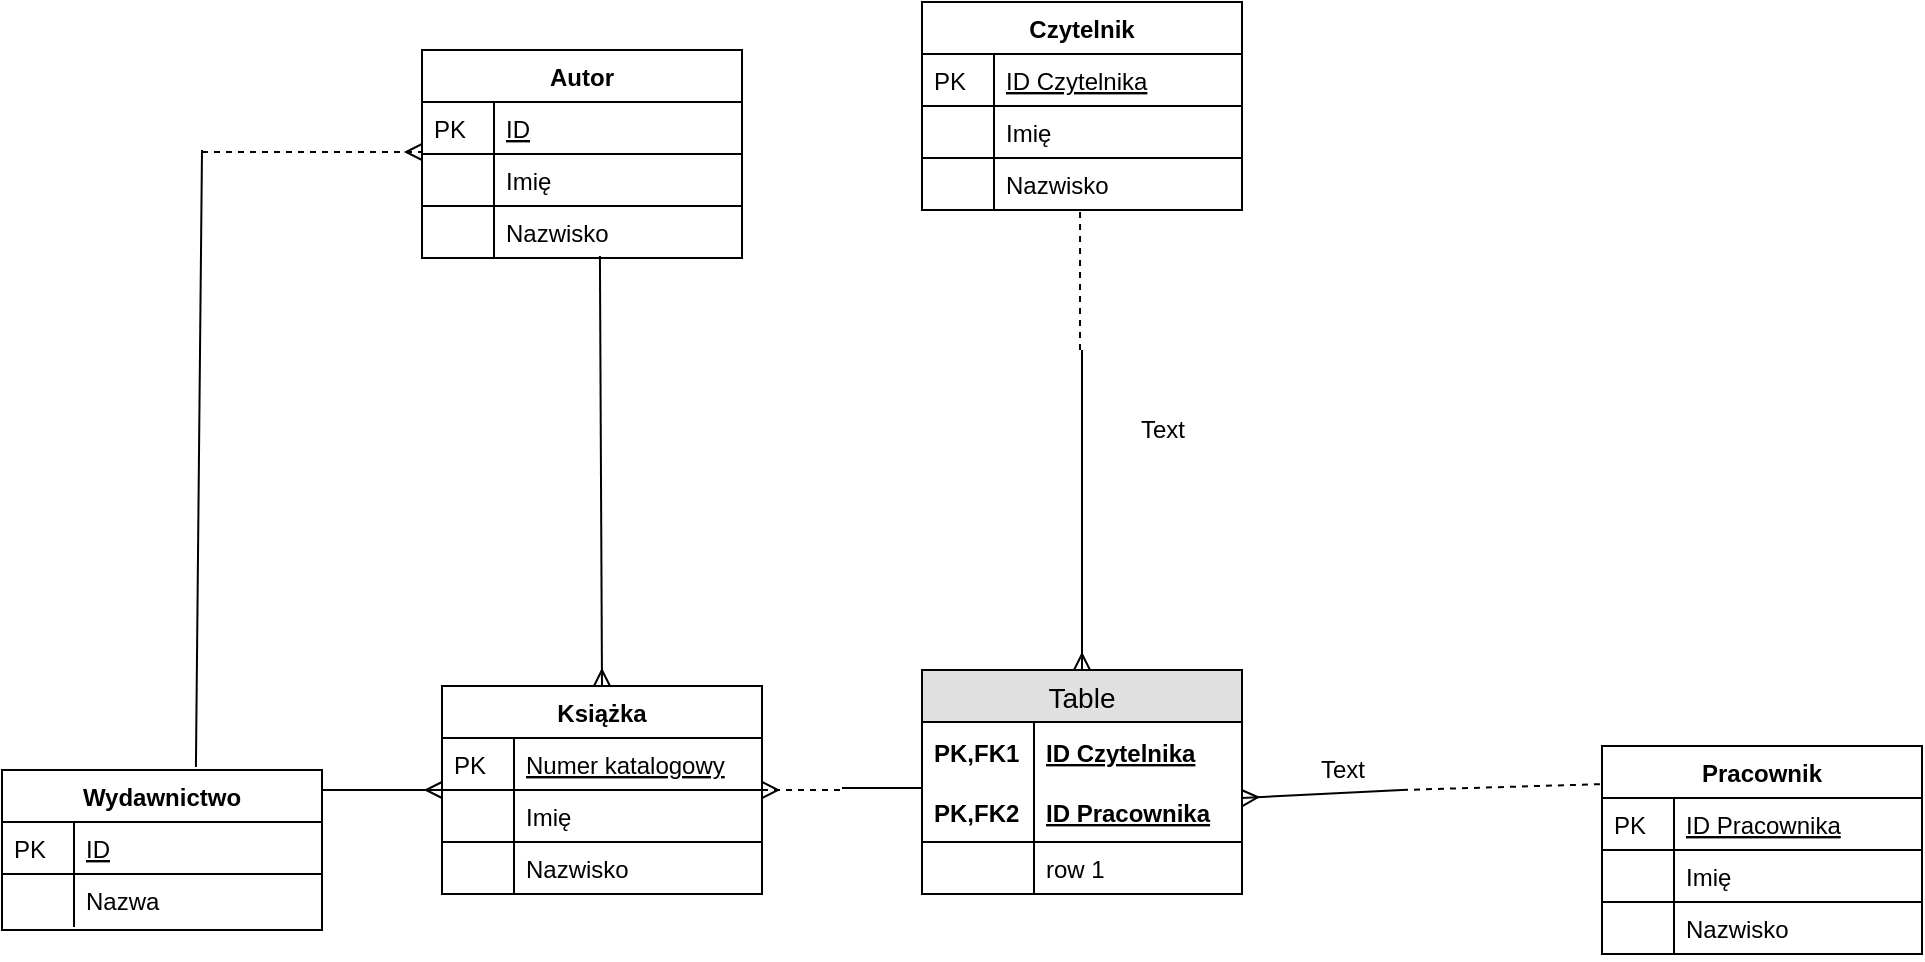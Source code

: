 <mxfile version="12.8.1" type="github"><diagram id="cDgzCns69Kdj9KutLbGC" name="Page-1"><mxGraphModel dx="1557" dy="865" grid="1" gridSize="10" guides="1" tooltips="1" connect="1" arrows="1" fold="1" page="1" pageScale="1" pageWidth="850" pageHeight="1100" math="0" shadow="0"><root><mxCell id="0"/><mxCell id="1" parent="0"/><mxCell id="C1gYD10Xzq50iGr_O-sK-8" value="" style="endArrow=none;html=1;startArrow=ERmany;startFill=0;exitX=0.5;exitY=0;exitDx=0;exitDy=0;" parent="1" source="jB3JfbeciZbLFh_fSUY5-35" edge="1"><mxGeometry width="50" height="50" relative="1" as="geometry"><mxPoint x="509.5" y="250" as="sourcePoint"/><mxPoint x="520" y="180" as="targetPoint"/></mxGeometry></mxCell><mxCell id="C1gYD10Xzq50iGr_O-sK-9" value="" style="endArrow=none;dashed=1;html=1;entryX=0.494;entryY=0.962;entryDx=0;entryDy=0;entryPerimeter=0;" parent="1" target="jB3JfbeciZbLFh_fSUY5-10" edge="1"><mxGeometry width="50" height="50" relative="1" as="geometry"><mxPoint x="519" y="180" as="sourcePoint"/><mxPoint x="510" y="110" as="targetPoint"/></mxGeometry></mxCell><mxCell id="C1gYD10Xzq50iGr_O-sK-30" value="" style="endArrow=none;html=1;exitX=1;exitY=0.267;exitDx=0;exitDy=0;startArrow=ERmany;startFill=0;exitPerimeter=0;" parent="1" source="jB3JfbeciZbLFh_fSUY5-38" edge="1"><mxGeometry width="50" height="50" relative="1" as="geometry"><mxPoint x="630" y="400" as="sourcePoint"/><mxPoint x="680" y="400" as="targetPoint"/></mxGeometry></mxCell><mxCell id="jB3JfbeciZbLFh_fSUY5-43" value="Text" style="text;html=1;align=center;verticalAlign=middle;resizable=0;points=[];labelBackgroundColor=#ffffff;" vertex="1" connectable="0" parent="C1gYD10Xzq50iGr_O-sK-30"><mxGeometry x="0.628" y="3" relative="1" as="geometry"><mxPoint x="-14.77" y="-7.76" as="offset"/></mxGeometry></mxCell><mxCell id="C1gYD10Xzq50iGr_O-sK-32" value="" style="endArrow=none;dashed=1;html=1;entryX=0.006;entryY=0.183;entryDx=0;entryDy=0;entryPerimeter=0;" parent="1" edge="1" target="jB3JfbeciZbLFh_fSUY5-28"><mxGeometry width="50" height="50" relative="1" as="geometry"><mxPoint x="680" y="400" as="sourcePoint"/><mxPoint x="720" y="400" as="targetPoint"/></mxGeometry></mxCell><mxCell id="DdiAorkoTvRzCvnG8Utc-4" value="" style="endArrow=none;html=1;entryX=0.006;entryY=0.1;entryDx=0;entryDy=0;entryPerimeter=0;" parent="1" target="jB3JfbeciZbLFh_fSUY5-38" edge="1"><mxGeometry width="50" height="50" relative="1" as="geometry"><mxPoint x="400" y="399" as="sourcePoint"/><mxPoint x="450" y="400" as="targetPoint"/></mxGeometry></mxCell><mxCell id="DdiAorkoTvRzCvnG8Utc-5" value="" style="endArrow=none;dashed=1;html=1;startArrow=ERmany;startFill=0;" parent="1" edge="1"><mxGeometry width="50" height="50" relative="1" as="geometry"><mxPoint x="360" y="400" as="sourcePoint"/><mxPoint x="400" y="400" as="targetPoint"/></mxGeometry></mxCell><mxCell id="DdiAorkoTvRzCvnG8Utc-7" value="" style="endArrow=none;html=1;startArrow=ERmany;startFill=0;entryX=0.556;entryY=0.962;entryDx=0;entryDy=0;entryPerimeter=0;exitX=0.5;exitY=0;exitDx=0;exitDy=0;" parent="1" source="jB3JfbeciZbLFh_fSUY5-44" edge="1" target="jB3JfbeciZbLFh_fSUY5-17"><mxGeometry width="50" height="50" relative="1" as="geometry"><mxPoint x="279" y="320" as="sourcePoint"/><mxPoint x="280" y="200" as="targetPoint"/></mxGeometry></mxCell><mxCell id="DdiAorkoTvRzCvnG8Utc-8" value="" style="endArrow=none;html=1;startArrow=ERmany;startFill=0;entryX=0.994;entryY=0.125;entryDx=0;entryDy=0;entryPerimeter=0;" parent="1" target="jB3JfbeciZbLFh_fSUY5-20" edge="1"><mxGeometry width="50" height="50" relative="1" as="geometry"><mxPoint x="200" y="400" as="sourcePoint"/><mxPoint x="145" y="384" as="targetPoint"/></mxGeometry></mxCell><mxCell id="DdiAorkoTvRzCvnG8Utc-11" value="" style="endArrow=none;html=1;exitX=0.606;exitY=-0.019;exitDx=0;exitDy=0;exitPerimeter=0;" parent="1" source="jB3JfbeciZbLFh_fSUY5-20" edge="1"><mxGeometry width="50" height="50" relative="1" as="geometry"><mxPoint x="80" y="350" as="sourcePoint"/><mxPoint x="80" y="80" as="targetPoint"/></mxGeometry></mxCell><mxCell id="jB3JfbeciZbLFh_fSUY5-1" value="Czytelnik" style="swimlane;fontStyle=1;childLayout=stackLayout;horizontal=1;startSize=26;horizontalStack=0;resizeParent=1;resizeLast=0;collapsible=1;marginBottom=0;rounded=0;shadow=0;strokeWidth=1;" vertex="1" parent="1"><mxGeometry x="440" y="6" width="160" height="104" as="geometry"><mxRectangle x="20" y="80" width="160" height="26" as="alternateBounds"/></mxGeometry></mxCell><mxCell id="jB3JfbeciZbLFh_fSUY5-2" value="ID Czytelnika" style="shape=partialRectangle;top=0;left=0;right=0;bottom=1;align=left;verticalAlign=top;fillColor=none;spacingLeft=40;spacingRight=4;overflow=hidden;rotatable=0;points=[[0,0.5],[1,0.5]];portConstraint=eastwest;dropTarget=0;rounded=0;shadow=0;strokeWidth=1;fontStyle=4" vertex="1" parent="jB3JfbeciZbLFh_fSUY5-1"><mxGeometry y="26" width="160" height="26" as="geometry"/></mxCell><mxCell id="jB3JfbeciZbLFh_fSUY5-3" value="PK" style="shape=partialRectangle;top=0;left=0;bottom=0;fillColor=none;align=left;verticalAlign=top;spacingLeft=4;spacingRight=4;overflow=hidden;rotatable=0;points=[];portConstraint=eastwest;part=1;" vertex="1" connectable="0" parent="jB3JfbeciZbLFh_fSUY5-2"><mxGeometry width="36" height="26" as="geometry"/></mxCell><mxCell id="jB3JfbeciZbLFh_fSUY5-4" value="Imię" style="shape=partialRectangle;top=0;left=0;right=0;bottom=0;align=left;verticalAlign=top;fillColor=none;spacingLeft=40;spacingRight=4;overflow=hidden;rotatable=0;points=[[0,0.5],[1,0.5]];portConstraint=eastwest;dropTarget=0;rounded=0;shadow=0;strokeWidth=1;" vertex="1" parent="jB3JfbeciZbLFh_fSUY5-1"><mxGeometry y="52" width="160" height="26" as="geometry"/></mxCell><mxCell id="jB3JfbeciZbLFh_fSUY5-5" value="" style="shape=partialRectangle;top=0;left=0;bottom=0;fillColor=none;align=left;verticalAlign=top;spacingLeft=4;spacingRight=4;overflow=hidden;rotatable=0;points=[];portConstraint=eastwest;part=1;" vertex="1" connectable="0" parent="jB3JfbeciZbLFh_fSUY5-4"><mxGeometry width="36" height="26" as="geometry"/></mxCell><mxCell id="jB3JfbeciZbLFh_fSUY5-10" value="Nazwisko" style="shape=partialRectangle;top=1;left=0;right=0;bottom=0;align=left;verticalAlign=top;fillColor=none;spacingLeft=40;spacingRight=4;overflow=hidden;rotatable=0;points=[[0,0.5],[1,0.5]];portConstraint=eastwest;dropTarget=0;rounded=0;shadow=0;strokeWidth=1;" vertex="1" parent="jB3JfbeciZbLFh_fSUY5-1"><mxGeometry y="78" width="160" height="26" as="geometry"/></mxCell><mxCell id="jB3JfbeciZbLFh_fSUY5-11" value="" style="shape=partialRectangle;top=0;left=0;bottom=0;fillColor=none;align=left;verticalAlign=top;spacingLeft=4;spacingRight=4;overflow=hidden;rotatable=0;points=[];portConstraint=eastwest;part=1;" vertex="1" connectable="0" parent="jB3JfbeciZbLFh_fSUY5-10"><mxGeometry width="36" height="26" as="geometry"/></mxCell><mxCell id="jB3JfbeciZbLFh_fSUY5-12" value="Autor" style="swimlane;fontStyle=1;childLayout=stackLayout;horizontal=1;startSize=26;horizontalStack=0;resizeParent=1;resizeLast=0;collapsible=1;marginBottom=0;rounded=0;shadow=0;strokeWidth=1;" vertex="1" parent="1"><mxGeometry x="190" y="30" width="160" height="104" as="geometry"><mxRectangle x="20" y="80" width="160" height="26" as="alternateBounds"/></mxGeometry></mxCell><mxCell id="jB3JfbeciZbLFh_fSUY5-13" value="ID" style="shape=partialRectangle;top=0;left=0;right=0;bottom=1;align=left;verticalAlign=top;fillColor=none;spacingLeft=40;spacingRight=4;overflow=hidden;rotatable=0;points=[[0,0.5],[1,0.5]];portConstraint=eastwest;dropTarget=0;rounded=0;shadow=0;strokeWidth=1;fontStyle=4" vertex="1" parent="jB3JfbeciZbLFh_fSUY5-12"><mxGeometry y="26" width="160" height="26" as="geometry"/></mxCell><mxCell id="jB3JfbeciZbLFh_fSUY5-14" value="PK" style="shape=partialRectangle;top=0;left=0;bottom=0;fillColor=none;align=left;verticalAlign=top;spacingLeft=4;spacingRight=4;overflow=hidden;rotatable=0;points=[];portConstraint=eastwest;part=1;" vertex="1" connectable="0" parent="jB3JfbeciZbLFh_fSUY5-13"><mxGeometry width="36" height="26" as="geometry"/></mxCell><mxCell id="DdiAorkoTvRzCvnG8Utc-12" value="" style="endArrow=ERmany;dashed=1;html=1;entryX=0;entryY=0.5;entryDx=0;entryDy=0;endFill=0;" parent="jB3JfbeciZbLFh_fSUY5-12" edge="1"><mxGeometry width="50" height="50" relative="1" as="geometry"><mxPoint x="-110" y="51" as="sourcePoint"/><mxPoint y="51" as="targetPoint"/></mxGeometry></mxCell><mxCell id="jB3JfbeciZbLFh_fSUY5-15" value="Imię" style="shape=partialRectangle;top=0;left=0;right=0;bottom=0;align=left;verticalAlign=top;fillColor=none;spacingLeft=40;spacingRight=4;overflow=hidden;rotatable=0;points=[[0,0.5],[1,0.5]];portConstraint=eastwest;dropTarget=0;rounded=0;shadow=0;strokeWidth=1;" vertex="1" parent="jB3JfbeciZbLFh_fSUY5-12"><mxGeometry y="52" width="160" height="26" as="geometry"/></mxCell><mxCell id="jB3JfbeciZbLFh_fSUY5-16" value="" style="shape=partialRectangle;top=0;left=0;bottom=0;fillColor=none;align=left;verticalAlign=top;spacingLeft=4;spacingRight=4;overflow=hidden;rotatable=0;points=[];portConstraint=eastwest;part=1;" vertex="1" connectable="0" parent="jB3JfbeciZbLFh_fSUY5-15"><mxGeometry width="36" height="26" as="geometry"/></mxCell><mxCell id="jB3JfbeciZbLFh_fSUY5-17" value="Nazwisko" style="shape=partialRectangle;top=1;left=0;right=0;bottom=0;align=left;verticalAlign=top;fillColor=none;spacingLeft=40;spacingRight=4;overflow=hidden;rotatable=0;points=[[0,0.5],[1,0.5]];portConstraint=eastwest;dropTarget=0;rounded=0;shadow=0;strokeWidth=1;" vertex="1" parent="jB3JfbeciZbLFh_fSUY5-12"><mxGeometry y="78" width="160" height="26" as="geometry"/></mxCell><mxCell id="jB3JfbeciZbLFh_fSUY5-18" value="" style="shape=partialRectangle;top=0;left=0;bottom=0;fillColor=none;align=left;verticalAlign=top;spacingLeft=4;spacingRight=4;overflow=hidden;rotatable=0;points=[];portConstraint=eastwest;part=1;" vertex="1" connectable="0" parent="jB3JfbeciZbLFh_fSUY5-17"><mxGeometry width="36" height="26" as="geometry"/></mxCell><mxCell id="jB3JfbeciZbLFh_fSUY5-19" value="Text" style="text;html=1;align=center;verticalAlign=middle;resizable=0;points=[];autosize=1;" vertex="1" parent="1"><mxGeometry x="540" y="210" width="40" height="20" as="geometry"/></mxCell><mxCell id="jB3JfbeciZbLFh_fSUY5-20" value="Wydawnictwo" style="swimlane;fontStyle=1;childLayout=stackLayout;horizontal=1;startSize=26;horizontalStack=0;resizeParent=1;resizeLast=0;collapsible=1;marginBottom=0;rounded=0;shadow=0;strokeWidth=1;" vertex="1" parent="1"><mxGeometry x="-20" y="390" width="160" height="80" as="geometry"><mxRectangle x="20" y="80" width="160" height="26" as="alternateBounds"/></mxGeometry></mxCell><mxCell id="jB3JfbeciZbLFh_fSUY5-21" value="ID" style="shape=partialRectangle;top=0;left=0;right=0;bottom=1;align=left;verticalAlign=top;fillColor=none;spacingLeft=40;spacingRight=4;overflow=hidden;rotatable=0;points=[[0,0.5],[1,0.5]];portConstraint=eastwest;dropTarget=0;rounded=0;shadow=0;strokeWidth=1;fontStyle=4" vertex="1" parent="jB3JfbeciZbLFh_fSUY5-20"><mxGeometry y="26" width="160" height="26" as="geometry"/></mxCell><mxCell id="jB3JfbeciZbLFh_fSUY5-22" value="PK" style="shape=partialRectangle;top=0;left=0;bottom=0;fillColor=none;align=left;verticalAlign=top;spacingLeft=4;spacingRight=4;overflow=hidden;rotatable=0;points=[];portConstraint=eastwest;part=1;" vertex="1" connectable="0" parent="jB3JfbeciZbLFh_fSUY5-21"><mxGeometry width="36" height="26" as="geometry"/></mxCell><mxCell id="jB3JfbeciZbLFh_fSUY5-24" value="Nazwa" style="shape=partialRectangle;top=0;left=0;right=0;bottom=0;align=left;verticalAlign=top;fillColor=none;spacingLeft=40;spacingRight=4;overflow=hidden;rotatable=0;points=[[0,0.5],[1,0.5]];portConstraint=eastwest;dropTarget=0;rounded=0;shadow=0;strokeWidth=1;" vertex="1" parent="jB3JfbeciZbLFh_fSUY5-20"><mxGeometry y="52" width="160" height="26" as="geometry"/></mxCell><mxCell id="jB3JfbeciZbLFh_fSUY5-25" value="" style="shape=partialRectangle;top=0;left=0;bottom=0;fillColor=none;align=left;verticalAlign=top;spacingLeft=4;spacingRight=4;overflow=hidden;rotatable=0;points=[];portConstraint=eastwest;part=1;" vertex="1" connectable="0" parent="jB3JfbeciZbLFh_fSUY5-24"><mxGeometry width="36" height="26" as="geometry"/></mxCell><mxCell id="jB3JfbeciZbLFh_fSUY5-28" value="Pracownik" style="swimlane;fontStyle=1;childLayout=stackLayout;horizontal=1;startSize=26;horizontalStack=0;resizeParent=1;resizeLast=0;collapsible=1;marginBottom=0;rounded=0;shadow=0;strokeWidth=1;" vertex="1" parent="1"><mxGeometry x="780" y="378" width="160" height="104" as="geometry"><mxRectangle x="20" y="80" width="160" height="26" as="alternateBounds"/></mxGeometry></mxCell><mxCell id="jB3JfbeciZbLFh_fSUY5-29" value="ID Pracownika" style="shape=partialRectangle;top=0;left=0;right=0;bottom=1;align=left;verticalAlign=top;fillColor=none;spacingLeft=40;spacingRight=4;overflow=hidden;rotatable=0;points=[[0,0.5],[1,0.5]];portConstraint=eastwest;dropTarget=0;rounded=0;shadow=0;strokeWidth=1;fontStyle=4" vertex="1" parent="jB3JfbeciZbLFh_fSUY5-28"><mxGeometry y="26" width="160" height="26" as="geometry"/></mxCell><mxCell id="jB3JfbeciZbLFh_fSUY5-30" value="PK" style="shape=partialRectangle;top=0;left=0;bottom=0;fillColor=none;align=left;verticalAlign=top;spacingLeft=4;spacingRight=4;overflow=hidden;rotatable=0;points=[];portConstraint=eastwest;part=1;" vertex="1" connectable="0" parent="jB3JfbeciZbLFh_fSUY5-29"><mxGeometry width="36" height="26" as="geometry"/></mxCell><mxCell id="jB3JfbeciZbLFh_fSUY5-31" value="Imię" style="shape=partialRectangle;top=0;left=0;right=0;bottom=0;align=left;verticalAlign=top;fillColor=none;spacingLeft=40;spacingRight=4;overflow=hidden;rotatable=0;points=[[0,0.5],[1,0.5]];portConstraint=eastwest;dropTarget=0;rounded=0;shadow=0;strokeWidth=1;" vertex="1" parent="jB3JfbeciZbLFh_fSUY5-28"><mxGeometry y="52" width="160" height="26" as="geometry"/></mxCell><mxCell id="jB3JfbeciZbLFh_fSUY5-32" value="" style="shape=partialRectangle;top=0;left=0;bottom=0;fillColor=none;align=left;verticalAlign=top;spacingLeft=4;spacingRight=4;overflow=hidden;rotatable=0;points=[];portConstraint=eastwest;part=1;" vertex="1" connectable="0" parent="jB3JfbeciZbLFh_fSUY5-31"><mxGeometry width="36" height="26" as="geometry"/></mxCell><mxCell id="jB3JfbeciZbLFh_fSUY5-33" value="Nazwisko" style="shape=partialRectangle;top=1;left=0;right=0;bottom=0;align=left;verticalAlign=top;fillColor=none;spacingLeft=40;spacingRight=4;overflow=hidden;rotatable=0;points=[[0,0.5],[1,0.5]];portConstraint=eastwest;dropTarget=0;rounded=0;shadow=0;strokeWidth=1;" vertex="1" parent="jB3JfbeciZbLFh_fSUY5-28"><mxGeometry y="78" width="160" height="26" as="geometry"/></mxCell><mxCell id="jB3JfbeciZbLFh_fSUY5-34" value="" style="shape=partialRectangle;top=0;left=0;bottom=0;fillColor=none;align=left;verticalAlign=top;spacingLeft=4;spacingRight=4;overflow=hidden;rotatable=0;points=[];portConstraint=eastwest;part=1;" vertex="1" connectable="0" parent="jB3JfbeciZbLFh_fSUY5-33"><mxGeometry width="36" height="26" as="geometry"/></mxCell><mxCell id="jB3JfbeciZbLFh_fSUY5-35" value="Table" style="swimlane;fontStyle=0;childLayout=stackLayout;horizontal=1;startSize=26;fillColor=#e0e0e0;horizontalStack=0;resizeParent=1;resizeParentMax=0;resizeLast=0;collapsible=1;marginBottom=0;swimlaneFillColor=#ffffff;align=center;fontSize=14;" vertex="1" parent="1"><mxGeometry x="440" y="340" width="160" height="112" as="geometry"/></mxCell><mxCell id="jB3JfbeciZbLFh_fSUY5-36" value="ID Czytelnika" style="shape=partialRectangle;top=0;left=0;right=0;bottom=0;align=left;verticalAlign=middle;fillColor=none;spacingLeft=60;spacingRight=4;overflow=hidden;rotatable=0;points=[[0,0.5],[1,0.5]];portConstraint=eastwest;dropTarget=0;fontStyle=5;fontSize=12;" vertex="1" parent="jB3JfbeciZbLFh_fSUY5-35"><mxGeometry y="26" width="160" height="30" as="geometry"/></mxCell><mxCell id="jB3JfbeciZbLFh_fSUY5-37" value="PK,FK1" style="shape=partialRectangle;fontStyle=1;top=0;left=0;bottom=0;fillColor=none;align=left;verticalAlign=middle;spacingLeft=4;spacingRight=4;overflow=hidden;rotatable=0;points=[];portConstraint=eastwest;part=1;fontSize=12;" vertex="1" connectable="0" parent="jB3JfbeciZbLFh_fSUY5-36"><mxGeometry width="56" height="30" as="geometry"/></mxCell><mxCell id="jB3JfbeciZbLFh_fSUY5-38" value="ID Pracownika" style="shape=partialRectangle;top=0;left=0;right=0;bottom=1;align=left;verticalAlign=middle;fillColor=none;spacingLeft=60;spacingRight=4;overflow=hidden;rotatable=0;points=[[0,0.5],[1,0.5]];portConstraint=eastwest;dropTarget=0;fontStyle=5;fontSize=12;" vertex="1" parent="jB3JfbeciZbLFh_fSUY5-35"><mxGeometry y="56" width="160" height="30" as="geometry"/></mxCell><mxCell id="jB3JfbeciZbLFh_fSUY5-39" value="PK,FK2" style="shape=partialRectangle;fontStyle=1;top=0;left=0;bottom=0;fillColor=none;align=left;verticalAlign=middle;spacingLeft=4;spacingRight=4;overflow=hidden;rotatable=0;points=[];portConstraint=eastwest;part=1;fontSize=12;" vertex="1" connectable="0" parent="jB3JfbeciZbLFh_fSUY5-38"><mxGeometry width="56" height="30" as="geometry"/></mxCell><mxCell id="jB3JfbeciZbLFh_fSUY5-40" value="row 1" style="shape=partialRectangle;top=0;left=0;right=0;bottom=0;align=left;verticalAlign=top;fillColor=none;spacingLeft=60;spacingRight=4;overflow=hidden;rotatable=0;points=[[0,0.5],[1,0.5]];portConstraint=eastwest;dropTarget=0;fontSize=12;" vertex="1" parent="jB3JfbeciZbLFh_fSUY5-35"><mxGeometry y="86" width="160" height="26" as="geometry"/></mxCell><mxCell id="jB3JfbeciZbLFh_fSUY5-41" value="" style="shape=partialRectangle;top=0;left=0;bottom=0;fillColor=none;align=left;verticalAlign=top;spacingLeft=4;spacingRight=4;overflow=hidden;rotatable=0;points=[];portConstraint=eastwest;part=1;fontSize=12;" vertex="1" connectable="0" parent="jB3JfbeciZbLFh_fSUY5-40"><mxGeometry width="56" height="26" as="geometry"/></mxCell><mxCell id="jB3JfbeciZbLFh_fSUY5-44" value="Książka" style="swimlane;fontStyle=1;childLayout=stackLayout;horizontal=1;startSize=26;horizontalStack=0;resizeParent=1;resizeLast=0;collapsible=1;marginBottom=0;rounded=0;shadow=0;strokeWidth=1;" vertex="1" parent="1"><mxGeometry x="200" y="348" width="160" height="104" as="geometry"><mxRectangle x="20" y="80" width="160" height="26" as="alternateBounds"/></mxGeometry></mxCell><mxCell id="jB3JfbeciZbLFh_fSUY5-45" value="Numer katalogowy" style="shape=partialRectangle;top=0;left=0;right=0;bottom=1;align=left;verticalAlign=top;fillColor=none;spacingLeft=40;spacingRight=4;overflow=hidden;rotatable=0;points=[[0,0.5],[1,0.5]];portConstraint=eastwest;dropTarget=0;rounded=0;shadow=0;strokeWidth=1;fontStyle=4" vertex="1" parent="jB3JfbeciZbLFh_fSUY5-44"><mxGeometry y="26" width="160" height="26" as="geometry"/></mxCell><mxCell id="jB3JfbeciZbLFh_fSUY5-46" value="PK" style="shape=partialRectangle;top=0;left=0;bottom=0;fillColor=none;align=left;verticalAlign=top;spacingLeft=4;spacingRight=4;overflow=hidden;rotatable=0;points=[];portConstraint=eastwest;part=1;" vertex="1" connectable="0" parent="jB3JfbeciZbLFh_fSUY5-45"><mxGeometry width="36" height="26" as="geometry"/></mxCell><mxCell id="jB3JfbeciZbLFh_fSUY5-47" value="Imię" style="shape=partialRectangle;top=0;left=0;right=0;bottom=0;align=left;verticalAlign=top;fillColor=none;spacingLeft=40;spacingRight=4;overflow=hidden;rotatable=0;points=[[0,0.5],[1,0.5]];portConstraint=eastwest;dropTarget=0;rounded=0;shadow=0;strokeWidth=1;" vertex="1" parent="jB3JfbeciZbLFh_fSUY5-44"><mxGeometry y="52" width="160" height="26" as="geometry"/></mxCell><mxCell id="jB3JfbeciZbLFh_fSUY5-48" value="" style="shape=partialRectangle;top=0;left=0;bottom=0;fillColor=none;align=left;verticalAlign=top;spacingLeft=4;spacingRight=4;overflow=hidden;rotatable=0;points=[];portConstraint=eastwest;part=1;" vertex="1" connectable="0" parent="jB3JfbeciZbLFh_fSUY5-47"><mxGeometry width="36" height="26" as="geometry"/></mxCell><mxCell id="jB3JfbeciZbLFh_fSUY5-49" value="Nazwisko" style="shape=partialRectangle;top=1;left=0;right=0;bottom=0;align=left;verticalAlign=top;fillColor=none;spacingLeft=40;spacingRight=4;overflow=hidden;rotatable=0;points=[[0,0.5],[1,0.5]];portConstraint=eastwest;dropTarget=0;rounded=0;shadow=0;strokeWidth=1;" vertex="1" parent="jB3JfbeciZbLFh_fSUY5-44"><mxGeometry y="78" width="160" height="26" as="geometry"/></mxCell><mxCell id="jB3JfbeciZbLFh_fSUY5-50" value="" style="shape=partialRectangle;top=0;left=0;bottom=0;fillColor=none;align=left;verticalAlign=top;spacingLeft=4;spacingRight=4;overflow=hidden;rotatable=0;points=[];portConstraint=eastwest;part=1;" vertex="1" connectable="0" parent="jB3JfbeciZbLFh_fSUY5-49"><mxGeometry width="36" height="26" as="geometry"/></mxCell></root></mxGraphModel></diagram></mxfile>